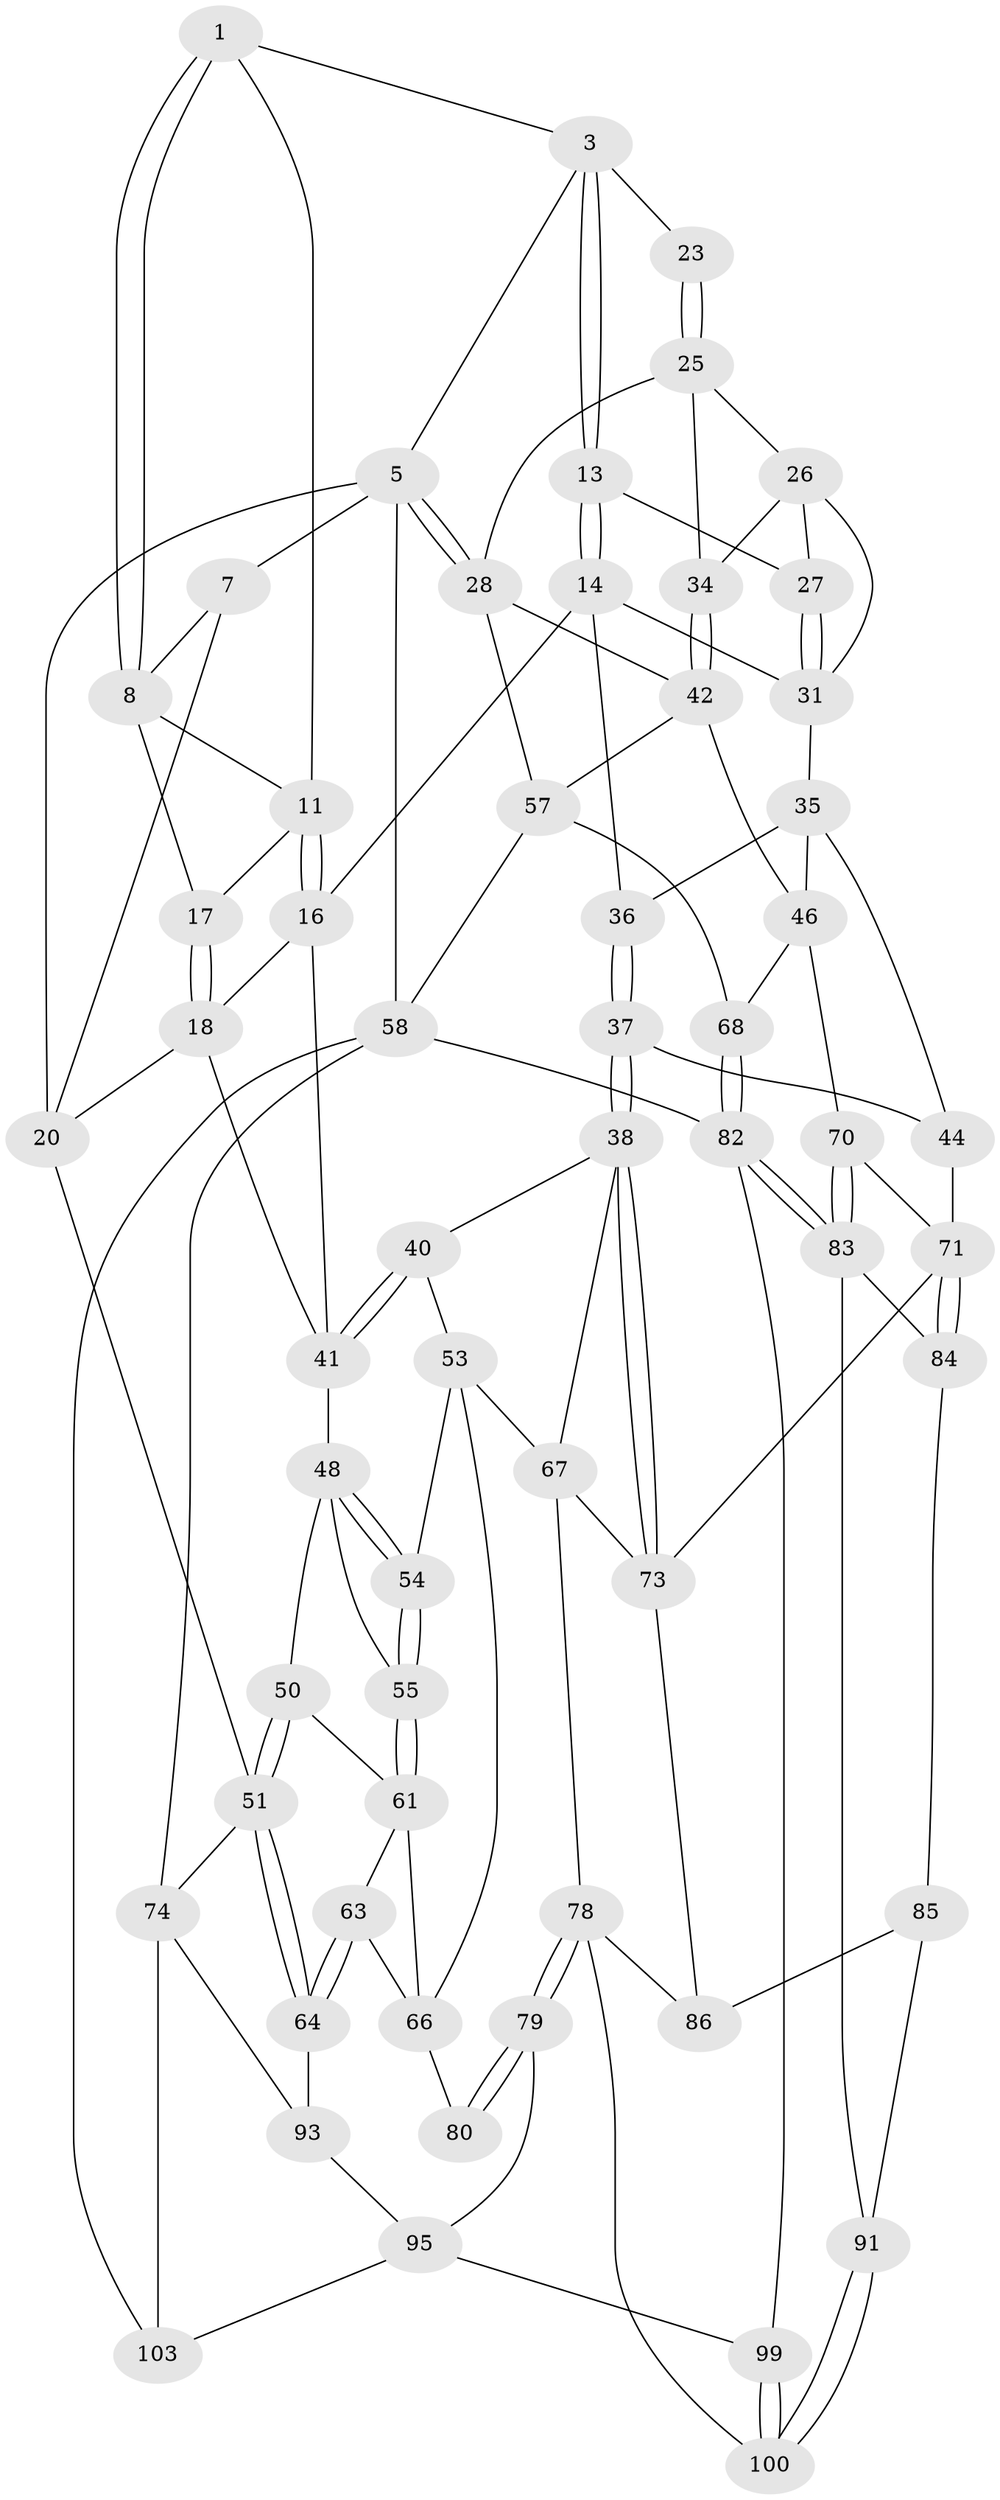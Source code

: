 // original degree distribution, {3: 0.0673076923076923, 4: 0.15384615384615385, 5: 0.5480769230769231, 6: 0.23076923076923078}
// Generated by graph-tools (version 1.1) at 2025/42/03/06/25 10:42:31]
// undirected, 60 vertices, 133 edges
graph export_dot {
graph [start="1"]
  node [color=gray90,style=filled];
  1 [pos="+0.3379833458725272+0",super="+2"];
  3 [pos="+0.6712574312625402+0",super="+4"];
  5 [pos="+1+0",super="+6"];
  7 [pos="+0.13831201826401912+0",super="+10"];
  8 [pos="+0.33238774057909376+0",super="+9"];
  11 [pos="+0.4431059382560949+0.1378410290191379",super="+12"];
  13 [pos="+0.6593146604886234+0.12337018386101982",super="+24"];
  14 [pos="+0.6362187486806222+0.15949854496322893",super="+15"];
  16 [pos="+0.4559704553021296+0.17851918908226044",super="+21"];
  17 [pos="+0.28767571183365725+0.11809721408682745"];
  18 [pos="+0.30013874529657875+0.19274062257889343",super="+19"];
  20 [pos="+0.0770109763407265+0.21063252332059268",super="+22"];
  23 [pos="+0.875326775168376+0.0722383626803538"];
  25 [pos="+0.879480741230133+0.1884530799620997",super="+30"];
  26 [pos="+0.8202772454509207+0.19106916779153849",super="+32"];
  27 [pos="+0.7877706008826962+0.17007675587867033"];
  28 [pos="+1+0.12083855382988737",super="+29"];
  31 [pos="+0.7696603484587033+0.23712683765960282",super="+33"];
  34 [pos="+0.810982652927206+0.3036736415398924"];
  35 [pos="+0.6632735794681597+0.25533366913652794",super="+43"];
  36 [pos="+0.6224742966726774+0.18330098435265915"];
  37 [pos="+0.5269960470556821+0.4524260376930961"];
  38 [pos="+0.5093823690024929+0.4570620490954994",super="+39"];
  40 [pos="+0.4310436135469897+0.41076205477864974"];
  41 [pos="+0.41324826506785284+0.2796456013037542",super="+47"];
  42 [pos="+0.8420588162813821+0.40723344297190817",super="+45"];
  44 [pos="+0.5643178581430545+0.4510866558235268"];
  46 [pos="+0.8371463781662128+0.43551911081744465",super="+69"];
  48 [pos="+0.1386850573172708+0.3071339654995857",super="+49"];
  50 [pos="+0.07184789371511763+0.4710298404175045",super="+60"];
  51 [pos="+0+0.609873719565241",super="+52"];
  53 [pos="+0.318314503392431+0.4489367547042088",super="+65"];
  54 [pos="+0.3083784412089244+0.44917392450219124"];
  55 [pos="+0.24292899556388636+0.5073684017039165",super="+56"];
  57 [pos="+1+0.13667568013376202",super="+59"];
  58 [pos="+1+1",super="+75"];
  61 [pos="+0.215852913965271+0.5547896504121409",super="+62"];
  63 [pos="+0.023721130042914755+0.6176685814347176"];
  64 [pos="+0+0.6143199836498603"];
  66 [pos="+0.2681488094126503+0.6596458116637067",super="+81"];
  67 [pos="+0.4237329991773471+0.6296659499121842",super="+77"];
  68 [pos="+0.9043240913989273+0.5298136369941249"];
  70 [pos="+0.8076817835527905+0.5878064247202904"];
  71 [pos="+0.7306802161881266+0.6410231083736845",super="+72"];
  73 [pos="+0.5824945256212757+0.6551981525101113",super="+76"];
  74 [pos="+0+0.7552218120619038",super="+97"];
  78 [pos="+0.3593730862191827+0.8269563479664122",super="+89"];
  79 [pos="+0.2807416136710623+0.8020117715410764",super="+94"];
  80 [pos="+0.25984492143614607+0.7531830929833163",super="+92"];
  82 [pos="+0.8813534769469403+0.8267315577663333",super="+98"];
  83 [pos="+0.8279579698438737+0.8049244414545117",super="+87"];
  84 [pos="+0.7269791175587984+0.7227675815648578"];
  85 [pos="+0.6181425287853679+0.7546527384210566",super="+90"];
  86 [pos="+0.5614097468394302+0.7085048503491006",super="+88"];
  91 [pos="+0.6645571171612547+0.8811993325100038"];
  93 [pos="+0.049880224111773515+0.7332433178563743",super="+96"];
  95 [pos="+0.18268231085457728+0.873324318023724",super="+102"];
  99 [pos="+0.8353311513425212+1",super="+104"];
  100 [pos="+0.6653828735233386+0.912736842300229",super="+101"];
  103 [pos="+0+1"];
  1 -- 8;
  1 -- 8;
  1 -- 3;
  1 -- 11;
  3 -- 13;
  3 -- 13;
  3 -- 5;
  3 -- 23;
  5 -- 28;
  5 -- 28;
  5 -- 58 [weight=2];
  5 -- 7;
  5 -- 20;
  7 -- 20;
  7 -- 8;
  8 -- 11;
  8 -- 17;
  11 -- 16;
  11 -- 16;
  11 -- 17;
  13 -- 14;
  13 -- 14;
  13 -- 27;
  14 -- 31;
  14 -- 16;
  14 -- 36;
  16 -- 41;
  16 -- 18;
  17 -- 18;
  17 -- 18;
  18 -- 20;
  18 -- 41;
  20 -- 51;
  23 -- 25;
  23 -- 25;
  25 -- 26;
  25 -- 34;
  25 -- 28;
  26 -- 27;
  26 -- 34;
  26 -- 31;
  27 -- 31;
  27 -- 31;
  28 -- 57;
  28 -- 42;
  31 -- 35;
  34 -- 42;
  34 -- 42;
  35 -- 36;
  35 -- 44;
  35 -- 46;
  36 -- 37;
  36 -- 37;
  37 -- 38;
  37 -- 38;
  37 -- 44;
  38 -- 73;
  38 -- 73;
  38 -- 40;
  38 -- 67;
  40 -- 41;
  40 -- 41;
  40 -- 53;
  41 -- 48;
  42 -- 57;
  42 -- 46;
  44 -- 71;
  46 -- 70;
  46 -- 68;
  48 -- 54;
  48 -- 54;
  48 -- 50;
  48 -- 55;
  50 -- 51;
  50 -- 51;
  50 -- 61;
  51 -- 64;
  51 -- 64;
  51 -- 74;
  53 -- 54;
  53 -- 66;
  53 -- 67;
  54 -- 55;
  54 -- 55;
  55 -- 61;
  55 -- 61;
  57 -- 58;
  57 -- 68;
  58 -- 74;
  58 -- 103;
  58 -- 82;
  61 -- 66;
  61 -- 63;
  63 -- 64;
  63 -- 64;
  63 -- 66;
  64 -- 93;
  66 -- 80;
  67 -- 78;
  67 -- 73;
  68 -- 82;
  68 -- 82;
  70 -- 71;
  70 -- 83;
  70 -- 83;
  71 -- 84;
  71 -- 84;
  71 -- 73;
  73 -- 86;
  74 -- 93;
  74 -- 103;
  78 -- 79;
  78 -- 79;
  78 -- 86;
  78 -- 100;
  79 -- 80 [weight=2];
  79 -- 80;
  79 -- 95;
  82 -- 83;
  82 -- 83;
  82 -- 99;
  83 -- 91;
  83 -- 84;
  84 -- 85;
  85 -- 86 [weight=2];
  85 -- 91;
  91 -- 100;
  91 -- 100;
  93 -- 95;
  95 -- 99;
  95 -- 103;
  99 -- 100 [weight=2];
  99 -- 100;
}
